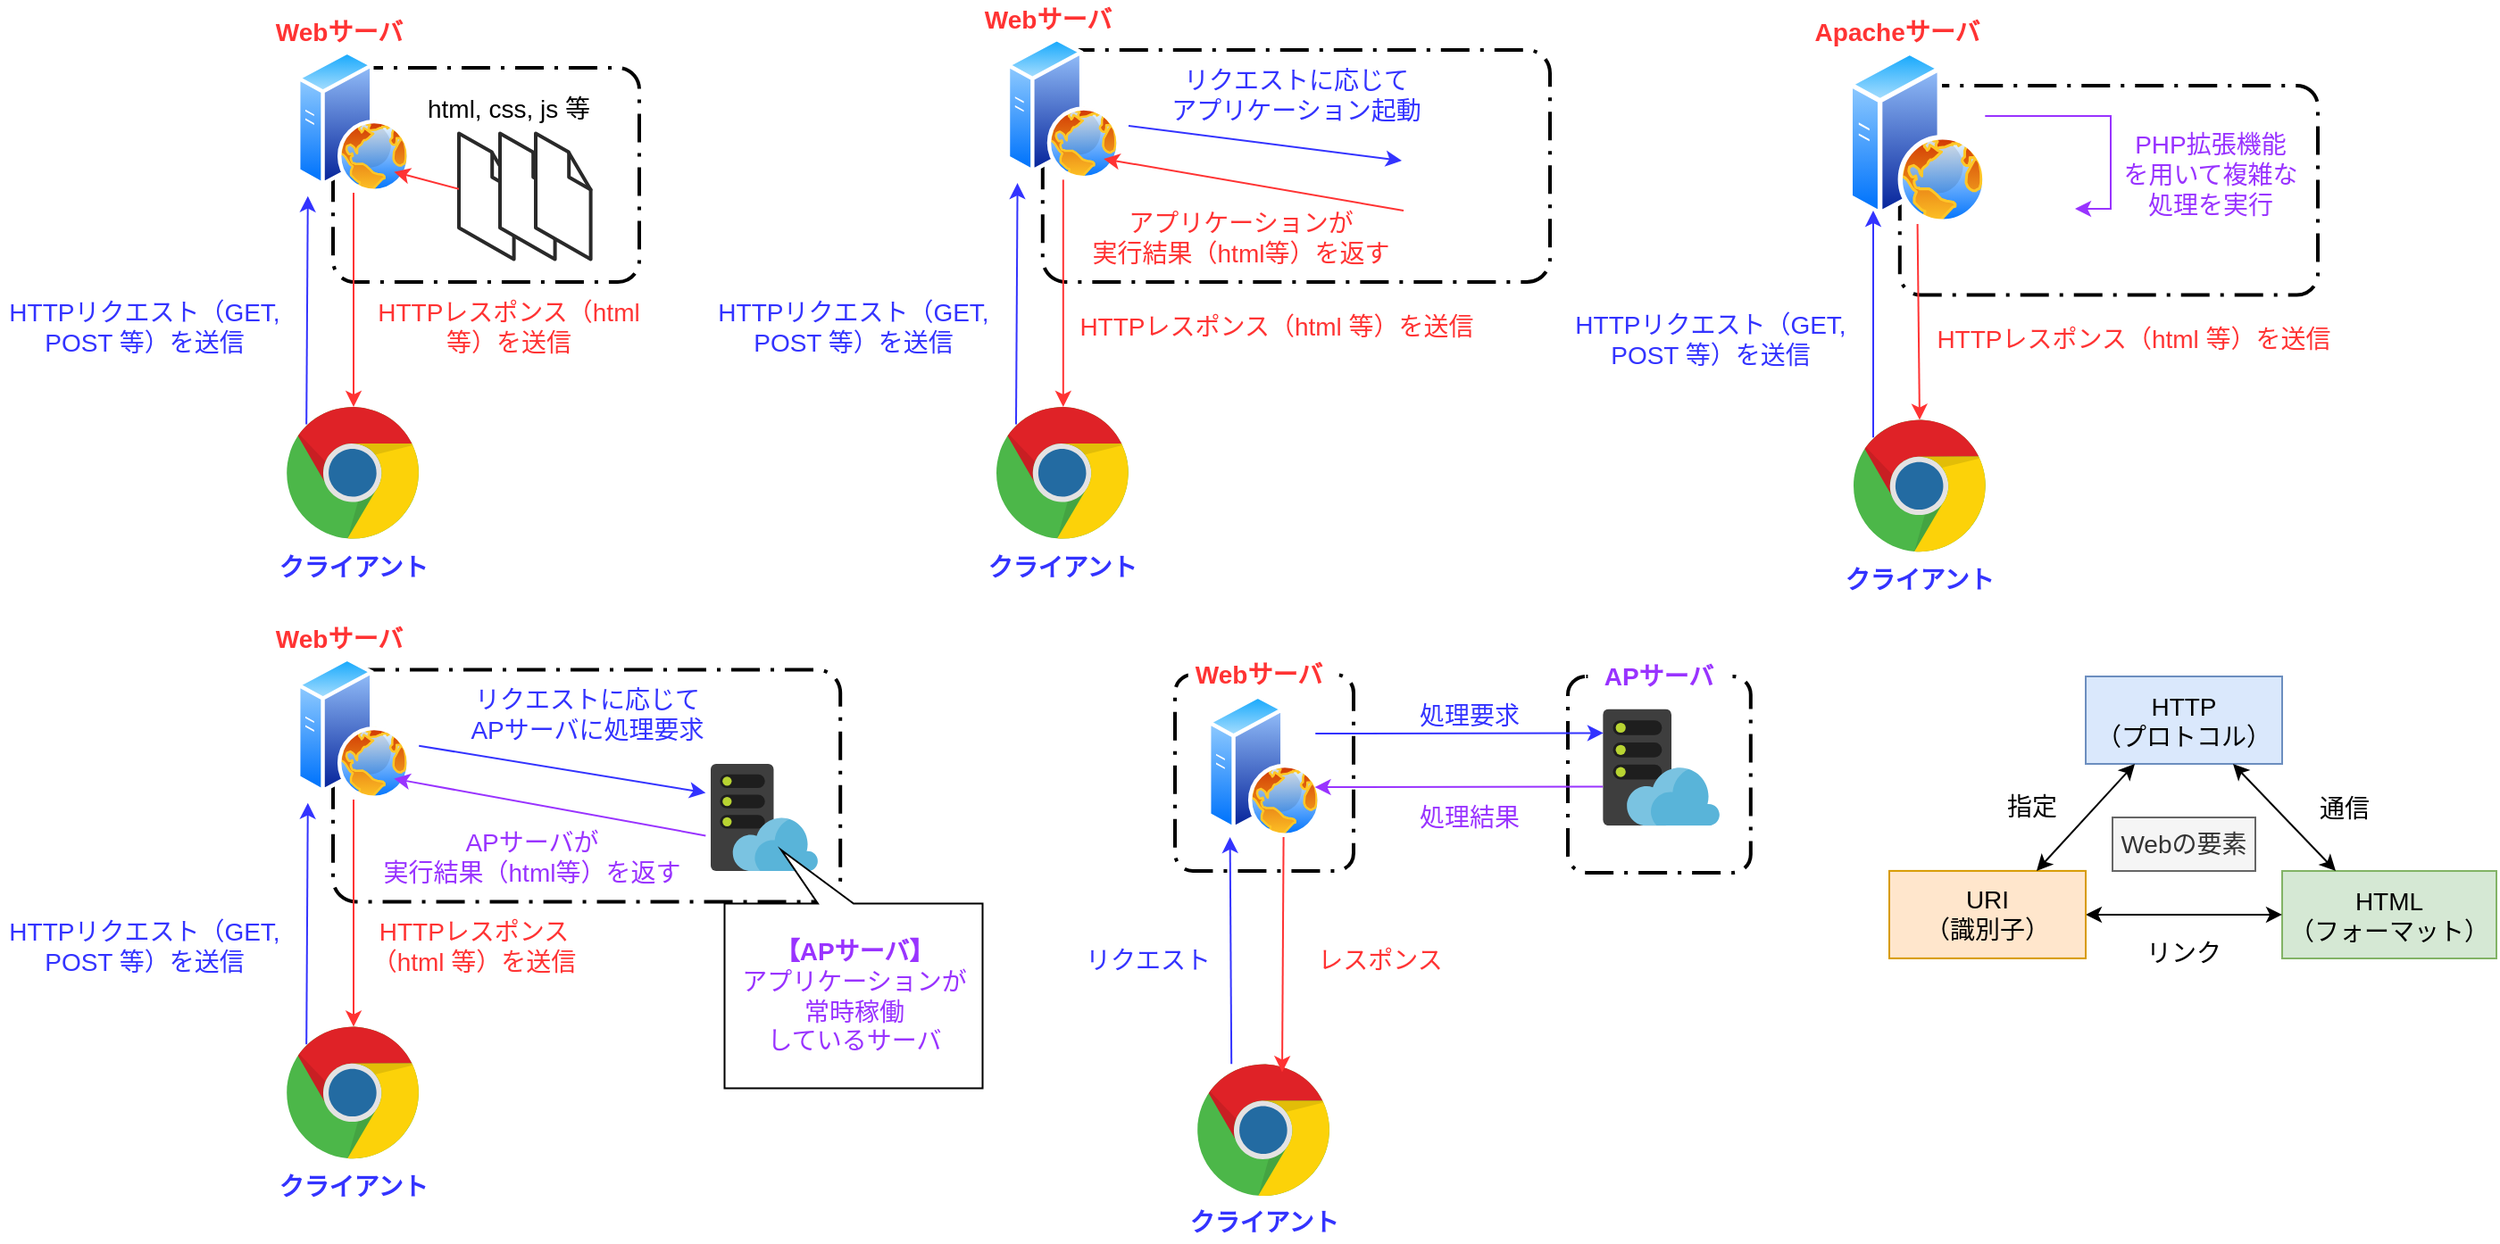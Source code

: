 <mxfile version="13.2.4">
    <diagram id="6hGFLwfOUW9BJ-s0fimq" name="Page-1">
        <mxGraphModel dx="618" dy="567" grid="1" gridSize="10" guides="1" tooltips="1" connect="1" arrows="1" fold="1" page="1" pageScale="1" pageWidth="827" pageHeight="1169" math="0" shadow="0">
            <root>
                <mxCell id="0"/>
                <mxCell id="1" parent="0"/>
                <mxCell id="85" value="" style="rounded=1;arcSize=10;dashed=1;fillColor=none;gradientColor=none;dashPattern=8 3 1 3;strokeWidth=2;fontSize=14;" parent="1" vertex="1">
                    <mxGeometry x="920" y="390.95" width="102.4" height="110" as="geometry"/>
                </mxCell>
                <mxCell id="84" value="" style="rounded=1;arcSize=10;dashed=1;fillColor=none;gradientColor=none;dashPattern=8 3 1 3;strokeWidth=2;fontSize=14;" parent="1" vertex="1">
                    <mxGeometry x="700" y="390" width="100" height="110" as="geometry"/>
                </mxCell>
                <mxCell id="40" value="" style="rounded=1;arcSize=10;dashed=1;fillColor=none;gradientColor=none;dashPattern=8 3 1 3;strokeWidth=2;fontSize=14;" parent="1" vertex="1">
                    <mxGeometry x="1105.9" y="60" width="234.1" height="117.3" as="geometry"/>
                </mxCell>
                <mxCell id="55" value="" style="shape=image;html=1;verticalAlign=top;verticalLabelPosition=bottom;labelBackgroundColor=#ffffff;imageAspect=0;aspect=fixed;image=https://cdn0.iconfinder.com/data/icons/zondicons/20/php-elephant-128.png" parent="1" vertex="1">
                    <mxGeometry x="1140" y="97" width="64" height="64" as="geometry"/>
                </mxCell>
                <mxCell id="12" value="" style="rounded=1;arcSize=10;dashed=1;fillColor=none;gradientColor=none;dashPattern=8 3 1 3;strokeWidth=2;fontSize=14;" parent="1" vertex="1">
                    <mxGeometry x="228.5" y="50" width="171.5" height="120" as="geometry"/>
                </mxCell>
                <mxCell id="2" value="" style="aspect=fixed;perimeter=ellipsePerimeter;html=1;align=center;shadow=0;dashed=0;spacingTop=3;image;image=img/lib/active_directory/web_server.svg;" parent="1" vertex="1">
                    <mxGeometry x="208" y="40" width="64" height="80" as="geometry"/>
                </mxCell>
                <mxCell id="4" value="" style="dashed=0;outlineConnect=0;html=1;align=center;labelPosition=center;verticalLabelPosition=bottom;verticalAlign=top;shape=mxgraph.weblogos.chrome" parent="1" vertex="1">
                    <mxGeometry x="202.6" y="240" width="74.8" height="75.4" as="geometry"/>
                </mxCell>
                <mxCell id="5" value="Webサーバ" style="text;html=1;strokeColor=none;fillColor=none;align=center;verticalAlign=middle;whiteSpace=wrap;rounded=0;fontSize=14;fontColor=#FF3333;fontStyle=1" parent="1" vertex="1">
                    <mxGeometry x="192" y="20" width="80" height="20" as="geometry"/>
                </mxCell>
                <mxCell id="6" value="クライアント" style="text;html=1;strokeColor=none;fillColor=none;align=center;verticalAlign=middle;whiteSpace=wrap;rounded=0;fontSize=14;fontColor=#3333FF;fontStyle=1" parent="1" vertex="1">
                    <mxGeometry x="190" y="320" width="100" height="20" as="geometry"/>
                </mxCell>
                <mxCell id="9" value="" style="verticalLabelPosition=bottom;html=1;verticalAlign=top;strokeWidth=1;align=center;outlineConnect=0;dashed=0;outlineConnect=0;shape=mxgraph.aws3d.file;aspect=fixed;strokeColor=#292929;fontSize=14;" parent="1" vertex="1">
                    <mxGeometry x="299" y="86.7" width="30.8" height="70.6" as="geometry"/>
                </mxCell>
                <mxCell id="10" value="" style="verticalLabelPosition=bottom;html=1;verticalAlign=top;strokeWidth=1;align=center;outlineConnect=0;dashed=0;outlineConnect=0;shape=mxgraph.aws3d.file;aspect=fixed;strokeColor=#292929;fontSize=14;" parent="1" vertex="1">
                    <mxGeometry x="322" y="86.7" width="30.8" height="70.6" as="geometry"/>
                </mxCell>
                <mxCell id="11" value="" style="verticalLabelPosition=bottom;html=1;verticalAlign=top;strokeWidth=1;align=center;outlineConnect=0;dashed=0;outlineConnect=0;shape=mxgraph.aws3d.file;aspect=fixed;strokeColor=#292929;fontSize=14;" parent="1" vertex="1">
                    <mxGeometry x="342" y="86.7" width="30.8" height="70.6" as="geometry"/>
                </mxCell>
                <mxCell id="13" value="html, css, js 等" style="text;html=1;strokeColor=none;fillColor=none;align=center;verticalAlign=middle;whiteSpace=wrap;rounded=0;fontSize=14;" parent="1" vertex="1">
                    <mxGeometry x="272" y="62.7" width="110" height="20" as="geometry"/>
                </mxCell>
                <mxCell id="14" value="" style="endArrow=classic;html=1;fontSize=14;entryX=0.1;entryY=1.023;entryDx=0;entryDy=0;entryPerimeter=0;exitX=0.147;exitY=0.13;exitDx=0;exitDy=0;exitPerimeter=0;fillColor=#dae8fc;strokeColor=#3333FF;" parent="1" source="4" target="2" edge="1">
                    <mxGeometry width="50" height="50" relative="1" as="geometry">
                        <mxPoint x="182.6" y="230" as="sourcePoint"/>
                        <mxPoint x="232.6" y="180" as="targetPoint"/>
                    </mxGeometry>
                </mxCell>
                <mxCell id="15" value="HTTPリクエスト（GET, POST 等）を送信" style="text;html=1;strokeColor=none;fillColor=none;align=center;verticalAlign=middle;whiteSpace=wrap;rounded=0;fontSize=14;fontColor=#3333FF;" parent="1" vertex="1">
                    <mxGeometry x="42.6" y="170" width="160" height="50" as="geometry"/>
                </mxCell>
                <mxCell id="16" value="" style="endArrow=classic;html=1;strokeColor=#FF3333;fontSize=14;fontColor=#FF3333;entryX=1;entryY=1;entryDx=0;entryDy=0;" parent="1" source="9" target="2" edge="1">
                    <mxGeometry width="50" height="50" relative="1" as="geometry">
                        <mxPoint x="140" y="190" as="sourcePoint"/>
                        <mxPoint x="190" y="140" as="targetPoint"/>
                    </mxGeometry>
                </mxCell>
                <mxCell id="19" value="" style="endArrow=classic;html=1;strokeColor=#FF3333;fontSize=14;fontColor=#FF3333;exitX=0.5;exitY=1;exitDx=0;exitDy=0;" parent="1" source="2" target="4" edge="1">
                    <mxGeometry width="50" height="50" relative="1" as="geometry">
                        <mxPoint x="350" y="250" as="sourcePoint"/>
                        <mxPoint x="400" y="200" as="targetPoint"/>
                    </mxGeometry>
                </mxCell>
                <mxCell id="20" value="&lt;font color=&quot;#ff3333&quot;&gt;HTTPレスポンス（html 等）を送信&lt;/font&gt;" style="text;html=1;strokeColor=none;fillColor=none;align=center;verticalAlign=middle;whiteSpace=wrap;rounded=0;fontSize=14;fontColor=#3333FF;" parent="1" vertex="1">
                    <mxGeometry x="247" y="170" width="160" height="50" as="geometry"/>
                </mxCell>
                <mxCell id="21" value="" style="rounded=1;arcSize=10;dashed=1;fillColor=none;gradientColor=none;dashPattern=8 3 1 3;strokeWidth=2;fontSize=14;" parent="1" vertex="1">
                    <mxGeometry x="625.9" y="40" width="284.1" height="130" as="geometry"/>
                </mxCell>
                <mxCell id="22" value="" style="aspect=fixed;perimeter=ellipsePerimeter;html=1;align=center;shadow=0;dashed=0;spacingTop=3;image;image=img/lib/active_directory/web_server.svg;" parent="1" vertex="1">
                    <mxGeometry x="605.4" y="32.7" width="64" height="80" as="geometry"/>
                </mxCell>
                <mxCell id="23" value="" style="dashed=0;outlineConnect=0;html=1;align=center;labelPosition=center;verticalLabelPosition=bottom;verticalAlign=top;shape=mxgraph.weblogos.chrome" parent="1" vertex="1">
                    <mxGeometry x="600" y="240" width="74.8" height="75.4" as="geometry"/>
                </mxCell>
                <mxCell id="24" value="Webサーバ" style="text;html=1;strokeColor=none;fillColor=none;align=center;verticalAlign=middle;whiteSpace=wrap;rounded=0;fontSize=14;fontColor=#FF3333;fontStyle=1" parent="1" vertex="1">
                    <mxGeometry x="589.4" y="12.7" width="80" height="20" as="geometry"/>
                </mxCell>
                <mxCell id="25" value="クライアント" style="text;html=1;strokeColor=none;fillColor=none;align=center;verticalAlign=middle;whiteSpace=wrap;rounded=0;fontSize=14;fontColor=#3333FF;fontStyle=1" parent="1" vertex="1">
                    <mxGeometry x="587.4" y="320" width="100" height="20" as="geometry"/>
                </mxCell>
                <mxCell id="30" value="" style="endArrow=classic;html=1;fontSize=14;entryX=0.1;entryY=1.023;entryDx=0;entryDy=0;entryPerimeter=0;exitX=0.147;exitY=0.13;exitDx=0;exitDy=0;exitPerimeter=0;fillColor=#dae8fc;strokeColor=#3333FF;" parent="1" source="23" target="22" edge="1">
                    <mxGeometry width="50" height="50" relative="1" as="geometry">
                        <mxPoint x="580" y="230" as="sourcePoint"/>
                        <mxPoint x="630" y="180" as="targetPoint"/>
                    </mxGeometry>
                </mxCell>
                <mxCell id="31" value="HTTPリクエスト（GET, POST 等）を送信" style="text;html=1;strokeColor=none;fillColor=none;align=center;verticalAlign=middle;whiteSpace=wrap;rounded=0;fontSize=14;fontColor=#3333FF;" parent="1" vertex="1">
                    <mxGeometry x="440" y="170" width="160" height="50" as="geometry"/>
                </mxCell>
                <mxCell id="32" value="" style="endArrow=classic;html=1;strokeColor=#FF3333;fontSize=14;fontColor=#FF3333;entryX=1;entryY=1;entryDx=0;entryDy=0;" parent="1" target="22" edge="1">
                    <mxGeometry width="50" height="50" relative="1" as="geometry">
                        <mxPoint x="828" y="130" as="sourcePoint"/>
                        <mxPoint x="587.4" y="140" as="targetPoint"/>
                    </mxGeometry>
                </mxCell>
                <mxCell id="33" value="" style="endArrow=classic;html=1;strokeColor=#FF3333;fontSize=14;fontColor=#FF3333;exitX=0.5;exitY=1;exitDx=0;exitDy=0;" parent="1" source="22" target="23" edge="1">
                    <mxGeometry width="50" height="50" relative="1" as="geometry">
                        <mxPoint x="747.4" y="250" as="sourcePoint"/>
                        <mxPoint x="797.4" y="200" as="targetPoint"/>
                    </mxGeometry>
                </mxCell>
                <mxCell id="34" value="&lt;font color=&quot;#ff3333&quot;&gt;HTTPレスポンス（html 等）を送信&lt;/font&gt;" style="text;html=1;strokeColor=none;fillColor=none;align=center;verticalAlign=middle;whiteSpace=wrap;rounded=0;fontSize=14;fontColor=#3333FF;" parent="1" vertex="1">
                    <mxGeometry x="644.4" y="170" width="225.6" height="50" as="geometry"/>
                </mxCell>
                <mxCell id="36" value="&lt;font color=&quot;#ff3333&quot;&gt;アプリケーションが&lt;br&gt;実行結果（html等）を返す&lt;/font&gt;" style="text;html=1;strokeColor=none;fillColor=none;align=center;verticalAlign=middle;whiteSpace=wrap;rounded=0;fontSize=14;fontColor=#3333FF;" parent="1" vertex="1">
                    <mxGeometry x="647" y="120" width="180" height="50" as="geometry"/>
                </mxCell>
                <mxCell id="38" value="" style="endArrow=classic;html=1;strokeColor=#3333FF;exitX=1.072;exitY=0.623;exitDx=0;exitDy=0;exitPerimeter=0;entryX=0;entryY=0.25;entryDx=0;entryDy=0;" parent="1" source="22" target="58" edge="1">
                    <mxGeometry width="50" height="50" relative="1" as="geometry">
                        <mxPoint x="820" y="310" as="sourcePoint"/>
                        <mxPoint x="830" y="110" as="targetPoint"/>
                    </mxGeometry>
                </mxCell>
                <mxCell id="39" value="リクエストに応じて&lt;br&gt;アプリケーション起動" style="text;html=1;strokeColor=none;fillColor=none;align=center;verticalAlign=middle;whiteSpace=wrap;rounded=0;fontSize=14;fontColor=#3333FF;" parent="1" vertex="1">
                    <mxGeometry x="687.95" y="40.0" width="160" height="50" as="geometry"/>
                </mxCell>
                <mxCell id="56" style="edgeStyle=orthogonalEdgeStyle;rounded=0;orthogonalLoop=1;jettySize=auto;html=1;entryX=1;entryY=0.5;entryDx=0;entryDy=0;strokeColor=#9933FF;" parent="1" source="41" target="55" edge="1">
                    <mxGeometry relative="1" as="geometry">
                        <Array as="points">
                            <mxPoint x="1224" y="77"/>
                            <mxPoint x="1224" y="129"/>
                        </Array>
                    </mxGeometry>
                </mxCell>
                <mxCell id="41" value="" style="aspect=fixed;perimeter=ellipsePerimeter;html=1;align=center;shadow=0;dashed=0;spacingTop=3;image;image=img/lib/active_directory/web_server.svg;" parent="1" vertex="1">
                    <mxGeometry x="1076.8" y="40" width="78" height="97.5" as="geometry"/>
                </mxCell>
                <mxCell id="42" value="" style="dashed=0;outlineConnect=0;html=1;align=center;labelPosition=center;verticalLabelPosition=bottom;verticalAlign=top;shape=mxgraph.weblogos.chrome" parent="1" vertex="1">
                    <mxGeometry x="1080" y="247.3" width="74.8" height="75.4" as="geometry"/>
                </mxCell>
                <mxCell id="43" value="Apacheサーバ" style="text;html=1;strokeColor=none;fillColor=none;align=center;verticalAlign=middle;whiteSpace=wrap;rounded=0;fontSize=14;fontColor=#FF3333;fontStyle=1" parent="1" vertex="1">
                    <mxGeometry x="1050" y="20" width="109.4" height="20" as="geometry"/>
                </mxCell>
                <mxCell id="44" value="クライアント" style="text;html=1;strokeColor=none;fillColor=none;align=center;verticalAlign=middle;whiteSpace=wrap;rounded=0;fontSize=14;fontColor=#3333FF;fontStyle=1" parent="1" vertex="1">
                    <mxGeometry x="1067.4" y="327.3" width="100" height="20" as="geometry"/>
                </mxCell>
                <mxCell id="45" value="" style="endArrow=classic;html=1;fontSize=14;exitX=0.147;exitY=0.13;exitDx=0;exitDy=0;exitPerimeter=0;fillColor=#dae8fc;strokeColor=#3333FF;" parent="1" source="42" edge="1">
                    <mxGeometry width="50" height="50" relative="1" as="geometry">
                        <mxPoint x="1060" y="237.3" as="sourcePoint"/>
                        <mxPoint x="1091" y="130" as="targetPoint"/>
                    </mxGeometry>
                </mxCell>
                <mxCell id="46" value="HTTPリクエスト（GET, POST 等）を送信" style="text;html=1;strokeColor=none;fillColor=none;align=center;verticalAlign=middle;whiteSpace=wrap;rounded=0;fontSize=14;fontColor=#3333FF;" parent="1" vertex="1">
                    <mxGeometry x="920" y="177.3" width="160" height="50" as="geometry"/>
                </mxCell>
                <mxCell id="48" value="" style="endArrow=classic;html=1;strokeColor=#FF3333;fontSize=14;fontColor=#FF3333;exitX=0.5;exitY=1;exitDx=0;exitDy=0;" parent="1" source="41" target="42" edge="1">
                    <mxGeometry width="50" height="50" relative="1" as="geometry">
                        <mxPoint x="1227.4" y="257.3" as="sourcePoint"/>
                        <mxPoint x="1277.4" y="207.3" as="targetPoint"/>
                    </mxGeometry>
                </mxCell>
                <mxCell id="49" value="&lt;font color=&quot;#ff3333&quot;&gt;HTTPレスポンス（html 等）を送信&lt;/font&gt;" style="text;html=1;strokeColor=none;fillColor=none;align=center;verticalAlign=middle;whiteSpace=wrap;rounded=0;fontSize=14;fontColor=#3333FF;" parent="1" vertex="1">
                    <mxGeometry x="1124.4" y="177.3" width="225.6" height="50" as="geometry"/>
                </mxCell>
                <mxCell id="57" value="&lt;font&gt;PHP拡張機能を用いて複雑な処理を実行&lt;/font&gt;" style="text;html=1;strokeColor=none;fillColor=none;align=center;verticalAlign=middle;whiteSpace=wrap;rounded=0;fontSize=14;fontColor=#9933FF;" parent="1" vertex="1">
                    <mxGeometry x="1230" y="70" width="100" height="80" as="geometry"/>
                </mxCell>
                <mxCell id="58" value="" style="shape=image;html=1;verticalAlign=top;verticalLabelPosition=bottom;labelBackgroundColor=#ffffff;imageAspect=0;aspect=fixed;image=https://cdn4.iconfinder.com/data/icons/REALVISTA/development/png/128/cgi_bin.png;fontColor=#9933FF;" parent="1" vertex="1">
                    <mxGeometry x="827" y="82" width="80" height="80" as="geometry"/>
                </mxCell>
                <mxCell id="59" value="" style="rounded=1;arcSize=10;dashed=1;fillColor=none;gradientColor=none;dashPattern=8 3 1 3;strokeWidth=2;fontSize=14;" parent="1" vertex="1">
                    <mxGeometry x="228.5" y="387.3" width="284.1" height="130" as="geometry"/>
                </mxCell>
                <mxCell id="60" value="" style="aspect=fixed;perimeter=ellipsePerimeter;html=1;align=center;shadow=0;dashed=0;spacingTop=3;image;image=img/lib/active_directory/web_server.svg;" parent="1" vertex="1">
                    <mxGeometry x="208" y="380" width="64" height="80" as="geometry"/>
                </mxCell>
                <mxCell id="61" value="" style="dashed=0;outlineConnect=0;html=1;align=center;labelPosition=center;verticalLabelPosition=bottom;verticalAlign=top;shape=mxgraph.weblogos.chrome" parent="1" vertex="1">
                    <mxGeometry x="202.6" y="587.3" width="74.8" height="75.4" as="geometry"/>
                </mxCell>
                <mxCell id="62" value="Webサーバ" style="text;html=1;strokeColor=none;fillColor=none;align=center;verticalAlign=middle;whiteSpace=wrap;rounded=0;fontSize=14;fontColor=#FF3333;fontStyle=1" parent="1" vertex="1">
                    <mxGeometry x="192.0" y="360" width="80" height="20" as="geometry"/>
                </mxCell>
                <mxCell id="63" value="クライアント" style="text;html=1;strokeColor=none;fillColor=none;align=center;verticalAlign=middle;whiteSpace=wrap;rounded=0;fontSize=14;fontColor=#3333FF;fontStyle=1" parent="1" vertex="1">
                    <mxGeometry x="190.0" y="667.3" width="100" height="20" as="geometry"/>
                </mxCell>
                <mxCell id="64" value="" style="endArrow=classic;html=1;fontSize=14;entryX=0.1;entryY=1.023;entryDx=0;entryDy=0;entryPerimeter=0;exitX=0.147;exitY=0.13;exitDx=0;exitDy=0;exitPerimeter=0;fillColor=#dae8fc;strokeColor=#3333FF;" parent="1" source="61" target="60" edge="1">
                    <mxGeometry width="50" height="50" relative="1" as="geometry">
                        <mxPoint x="182.6" y="577.3" as="sourcePoint"/>
                        <mxPoint x="232.6" y="527.3" as="targetPoint"/>
                    </mxGeometry>
                </mxCell>
                <mxCell id="65" value="HTTPリクエスト（GET, POST 等）を送信" style="text;html=1;strokeColor=none;fillColor=none;align=center;verticalAlign=middle;whiteSpace=wrap;rounded=0;fontSize=14;fontColor=#3333FF;" parent="1" vertex="1">
                    <mxGeometry x="42.6" y="517.3" width="160" height="50" as="geometry"/>
                </mxCell>
                <mxCell id="66" value="" style="endArrow=classic;html=1;strokeColor=#9933FF;fontSize=14;fontColor=#FF3333;entryX=1;entryY=1;entryDx=0;entryDy=0;exitX=-0.047;exitY=0.67;exitDx=0;exitDy=0;exitPerimeter=0;" parent="1" source="73" target="60" edge="1">
                    <mxGeometry width="50" height="50" relative="1" as="geometry">
                        <mxPoint x="430.6" y="477.3" as="sourcePoint"/>
                        <mxPoint x="190.0" y="487.3" as="targetPoint"/>
                    </mxGeometry>
                </mxCell>
                <mxCell id="67" value="" style="endArrow=classic;html=1;strokeColor=#FF3333;fontSize=14;fontColor=#FF3333;exitX=0.5;exitY=1;exitDx=0;exitDy=0;" parent="1" source="60" target="61" edge="1">
                    <mxGeometry width="50" height="50" relative="1" as="geometry">
                        <mxPoint x="350" y="597.3" as="sourcePoint"/>
                        <mxPoint x="400" y="547.3" as="targetPoint"/>
                    </mxGeometry>
                </mxCell>
                <mxCell id="68" value="&lt;font color=&quot;#ff3333&quot;&gt;HTTPレスポンス&lt;br&gt;（html 等）を送信&lt;/font&gt;" style="text;html=1;strokeColor=none;fillColor=none;align=center;verticalAlign=middle;whiteSpace=wrap;rounded=0;fontSize=14;fontColor=#3333FF;" parent="1" vertex="1">
                    <mxGeometry x="244.6" y="517.3" width="125.4" height="50" as="geometry"/>
                </mxCell>
                <mxCell id="69" value="&lt;font&gt;APサーバが&lt;br&gt;実行結果（html等）を返す&lt;/font&gt;" style="text;html=1;strokeColor=none;fillColor=none;align=center;verticalAlign=middle;whiteSpace=wrap;rounded=0;fontSize=14;fontColor=#9933FF;" parent="1" vertex="1">
                    <mxGeometry x="249.6" y="467.3" width="180" height="50" as="geometry"/>
                </mxCell>
                <mxCell id="70" value="" style="endArrow=classic;html=1;strokeColor=#3333FF;exitX=1.072;exitY=0.623;exitDx=0;exitDy=0;exitPerimeter=0;entryX=-0.047;entryY=0.27;entryDx=0;entryDy=0;entryPerimeter=0;" parent="1" source="60" target="73" edge="1">
                    <mxGeometry width="50" height="50" relative="1" as="geometry">
                        <mxPoint x="422.6" y="657.3" as="sourcePoint"/>
                        <mxPoint x="429.6" y="449.3" as="targetPoint"/>
                    </mxGeometry>
                </mxCell>
                <mxCell id="71" value="リクエストに応じて&lt;br&gt;APサーバに処理要求" style="text;html=1;strokeColor=none;fillColor=none;align=center;verticalAlign=middle;whiteSpace=wrap;rounded=0;fontSize=14;fontColor=#3333FF;" parent="1" vertex="1">
                    <mxGeometry x="290.55" y="387.3" width="160" height="50" as="geometry"/>
                </mxCell>
                <mxCell id="73" value="" style="aspect=fixed;html=1;points=[];align=center;image;fontSize=12;image=img/lib/mscae/WebHosting.svg;" parent="1" vertex="1">
                    <mxGeometry x="440" y="440" width="60" height="60" as="geometry"/>
                </mxCell>
                <mxCell id="74" value="&lt;b&gt;【APサーバ】&lt;/b&gt;&lt;br style=&quot;font-size: 14px&quot;&gt;アプリケーションが&lt;br&gt;常時稼働&lt;br&gt;しているサーバ" style="shape=callout;whiteSpace=wrap;html=1;perimeter=calloutPerimeter;fontColor=#9933FF;direction=west;fontSize=14;position2=0.78;" parent="1" vertex="1">
                    <mxGeometry x="447.75" y="488.25" width="144.5" height="133.5" as="geometry"/>
                </mxCell>
                <mxCell id="78" value="" style="aspect=fixed;perimeter=ellipsePerimeter;html=1;align=center;shadow=0;dashed=0;spacingTop=3;image;image=img/lib/active_directory/web_server.svg;" parent="1" vertex="1">
                    <mxGeometry x="718" y="400.95" width="64" height="80" as="geometry"/>
                </mxCell>
                <mxCell id="79" value="" style="dashed=0;outlineConnect=0;html=1;align=center;labelPosition=center;verticalLabelPosition=bottom;verticalAlign=top;shape=mxgraph.weblogos.chrome" parent="1" vertex="1">
                    <mxGeometry x="712.6" y="608.25" width="74.8" height="75.4" as="geometry"/>
                </mxCell>
                <mxCell id="80" value="" style="aspect=fixed;html=1;points=[];align=center;image;fontSize=12;image=img/lib/mscae/WebHosting.svg;" parent="1" vertex="1">
                    <mxGeometry x="939.6" y="409.2" width="65.4" height="65.4" as="geometry"/>
                </mxCell>
                <mxCell id="81" value="Webサーバ" style="text;html=1;strokeColor=none;fillColor=#ffffff;align=center;verticalAlign=middle;whiteSpace=wrap;rounded=0;fontSize=14;fontColor=#FF3333;fontStyle=1" parent="1" vertex="1">
                    <mxGeometry x="707.4" y="380" width="80" height="20" as="geometry"/>
                </mxCell>
                <mxCell id="82" value="&lt;font color=&quot;#9933ff&quot;&gt;APサーバ&lt;/font&gt;" style="text;html=1;strokeColor=none;fillColor=#ffffff;align=center;verticalAlign=middle;whiteSpace=wrap;rounded=0;fontSize=14;fontColor=#FF3333;fontStyle=1" parent="1" vertex="1">
                    <mxGeometry x="931.2" y="380.95" width="80" height="20" as="geometry"/>
                </mxCell>
                <mxCell id="83" value="クライアント" style="text;html=1;strokeColor=none;fillColor=none;align=center;verticalAlign=middle;whiteSpace=wrap;rounded=0;fontSize=14;fontColor=#3333FF;fontStyle=1" parent="1" vertex="1">
                    <mxGeometry x="700" y="687.3" width="100" height="20" as="geometry"/>
                </mxCell>
                <mxCell id="87" value="" style="endArrow=classic;html=1;fontSize=14;entryX=0.1;entryY=1.023;entryDx=0;entryDy=0;entryPerimeter=0;fillColor=#dae8fc;strokeColor=#3333FF;exitX=0.254;exitY=-0.002;exitDx=0;exitDy=0;exitPerimeter=0;" parent="1" source="79" edge="1">
                    <mxGeometry width="50" height="50" relative="1" as="geometry">
                        <mxPoint x="731" y="602.7" as="sourcePoint"/>
                        <mxPoint x="730.8" y="480.95" as="targetPoint"/>
                    </mxGeometry>
                </mxCell>
                <mxCell id="88" value="" style="endArrow=classic;html=1;fontSize=14;exitX=0.147;exitY=0.13;exitDx=0;exitDy=0;exitPerimeter=0;fillColor=#dae8fc;strokeColor=#FF3333;" parent="1" edge="1">
                    <mxGeometry width="50" height="50" relative="1" as="geometry">
                        <mxPoint x="760.8" y="480.95" as="sourcePoint"/>
                        <mxPoint x="760" y="612.7" as="targetPoint"/>
                    </mxGeometry>
                </mxCell>
                <mxCell id="89" value="" style="endArrow=classic;html=1;fontSize=14;entryX=0.195;entryY=0.289;entryDx=0;entryDy=0;entryPerimeter=0;fillColor=#dae8fc;strokeColor=#3333FF;exitX=1;exitY=0.25;exitDx=0;exitDy=0;" parent="1" source="78" target="85" edge="1">
                    <mxGeometry width="50" height="50" relative="1" as="geometry">
                        <mxPoint x="741.599" y="618.099" as="sourcePoint"/>
                        <mxPoint x="740.8" y="490.95" as="targetPoint"/>
                    </mxGeometry>
                </mxCell>
                <mxCell id="90" value="" style="endArrow=classic;html=1;fontSize=14;entryX=0.195;entryY=0.289;entryDx=0;entryDy=0;entryPerimeter=0;fillColor=#dae8fc;strokeColor=#9933FF;exitX=1;exitY=0.25;exitDx=0;exitDy=0;" parent="1" edge="1">
                    <mxGeometry width="50" height="50" relative="1" as="geometry">
                        <mxPoint x="939.598" y="452.7" as="sourcePoint"/>
                        <mxPoint x="778.252" y="453.021" as="targetPoint"/>
                    </mxGeometry>
                </mxCell>
                <mxCell id="91" value="処理要求" style="text;html=1;strokeColor=none;fillColor=none;align=center;verticalAlign=middle;whiteSpace=wrap;rounded=0;fontSize=14;fontColor=#3333FF;" parent="1" vertex="1">
                    <mxGeometry x="830" y="402.7" width="70" height="20" as="geometry"/>
                </mxCell>
                <mxCell id="92" value="処理結果" style="text;html=1;strokeColor=none;fillColor=none;align=center;verticalAlign=middle;whiteSpace=wrap;rounded=0;fontSize=14;fontColor=#9933FF;" parent="1" vertex="1">
                    <mxGeometry x="830" y="460" width="70" height="20" as="geometry"/>
                </mxCell>
                <mxCell id="93" value="リクエスト" style="text;html=1;strokeColor=none;fillColor=none;align=center;verticalAlign=middle;whiteSpace=wrap;rounded=0;fontSize=14;fontColor=#3333FF;" parent="1" vertex="1">
                    <mxGeometry x="640" y="540" width="90" height="20" as="geometry"/>
                </mxCell>
                <mxCell id="94" value="&lt;font color=&quot;#ff3333&quot;&gt;レスポンス&lt;/font&gt;" style="text;html=1;strokeColor=none;fillColor=none;align=center;verticalAlign=middle;whiteSpace=wrap;rounded=0;fontSize=14;fontColor=#3333FF;" parent="1" vertex="1">
                    <mxGeometry x="770" y="540" width="90" height="20" as="geometry"/>
                </mxCell>
                <mxCell id="95" value="HTTP&lt;br&gt;（プロトコル）" style="text;html=1;strokeColor=#6c8ebf;fillColor=#dae8fc;align=center;verticalAlign=middle;whiteSpace=wrap;rounded=0;fontSize=14;" vertex="1" parent="1">
                    <mxGeometry x="1210" y="391" width="110" height="49" as="geometry"/>
                </mxCell>
                <mxCell id="96" value="HTML&lt;br&gt;（フォーマット）" style="text;html=1;strokeColor=#82b366;fillColor=#d5e8d4;align=center;verticalAlign=middle;whiteSpace=wrap;rounded=0;fontSize=14;" vertex="1" parent="1">
                    <mxGeometry x="1320" y="500" width="120" height="49" as="geometry"/>
                </mxCell>
                <mxCell id="100" style="edgeStyle=orthogonalEdgeStyle;rounded=0;orthogonalLoop=1;jettySize=auto;html=1;fontSize=14;startArrow=classic;startFill=1;" edge="1" parent="1" source="97" target="96">
                    <mxGeometry relative="1" as="geometry"/>
                </mxCell>
                <mxCell id="97" value="URI&lt;br&gt;（識別子）" style="text;html=1;strokeColor=#d79b00;fillColor=#ffe6cc;align=center;verticalAlign=middle;whiteSpace=wrap;rounded=0;fontSize=14;" vertex="1" parent="1">
                    <mxGeometry x="1100" y="499.95" width="110" height="49" as="geometry"/>
                </mxCell>
                <mxCell id="98" value="" style="endArrow=classic;startArrow=classic;html=1;fontSize=14;entryX=0.25;entryY=1;entryDx=0;entryDy=0;exitX=0.75;exitY=0;exitDx=0;exitDy=0;" edge="1" parent="1" source="97" target="95">
                    <mxGeometry width="50" height="50" relative="1" as="geometry">
                        <mxPoint x="1170" y="500" as="sourcePoint"/>
                        <mxPoint x="1220" y="450" as="targetPoint"/>
                    </mxGeometry>
                </mxCell>
                <mxCell id="99" value="" style="endArrow=classic;startArrow=classic;html=1;fontSize=14;exitX=0.25;exitY=0;exitDx=0;exitDy=0;entryX=0.75;entryY=1;entryDx=0;entryDy=0;" edge="1" parent="1" source="96" target="95">
                    <mxGeometry width="50" height="50" relative="1" as="geometry">
                        <mxPoint x="1320" y="495" as="sourcePoint"/>
                        <mxPoint x="1370" y="445" as="targetPoint"/>
                    </mxGeometry>
                </mxCell>
                <mxCell id="101" value="Webの要素" style="text;html=1;strokeColor=#666666;fillColor=#f5f5f5;align=center;verticalAlign=middle;whiteSpace=wrap;rounded=0;fontSize=14;fontColor=#333333;" vertex="1" parent="1">
                    <mxGeometry x="1225" y="470" width="80" height="30" as="geometry"/>
                </mxCell>
                <mxCell id="102" value="通信" style="text;html=1;strokeColor=none;fillColor=none;align=center;verticalAlign=middle;whiteSpace=wrap;rounded=0;fontSize=14;" vertex="1" parent="1">
                    <mxGeometry x="1330" y="450" width="50" height="30" as="geometry"/>
                </mxCell>
                <mxCell id="103" value="リンク" style="text;html=1;strokeColor=none;fillColor=none;align=center;verticalAlign=middle;whiteSpace=wrap;rounded=0;fontSize=14;" vertex="1" parent="1">
                    <mxGeometry x="1240" y="532.3" width="50" height="27.7" as="geometry"/>
                </mxCell>
                <mxCell id="104" value="指定" style="text;html=1;strokeColor=none;fillColor=none;align=center;verticalAlign=middle;whiteSpace=wrap;rounded=0;fontSize=14;" vertex="1" parent="1">
                    <mxGeometry x="1154.8" y="450" width="50" height="27.7" as="geometry"/>
                </mxCell>
            </root>
        </mxGraphModel>
    </diagram>
</mxfile>